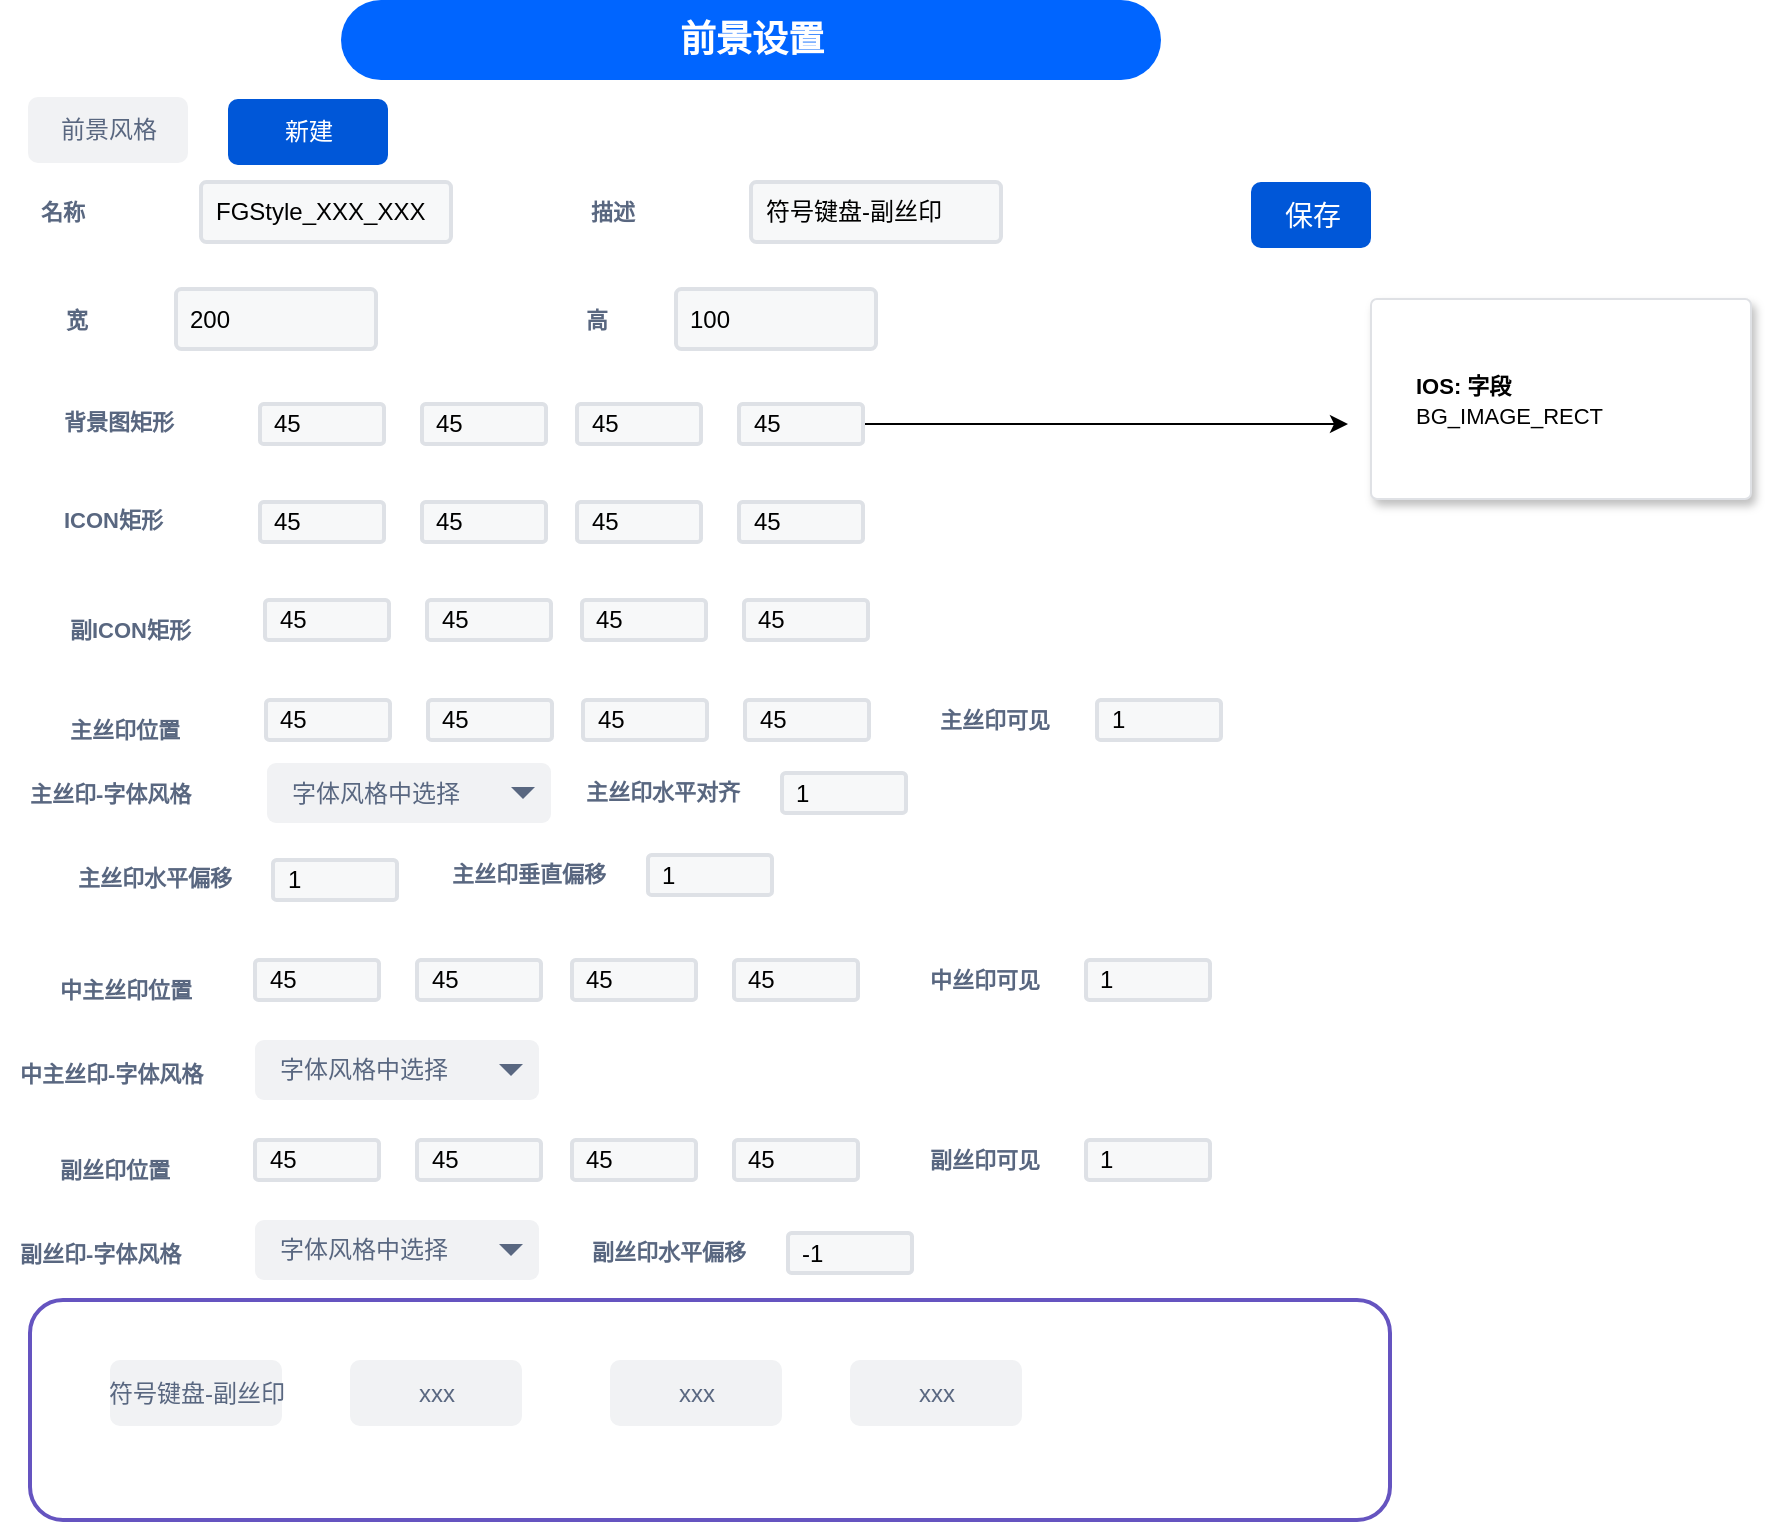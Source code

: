 <mxfile version="12.5.4" type="github">
  <diagram id="F2t0CvAlyX9msotLTjHV" name="第 1 页">
    <mxGraphModel dx="766" dy="348" grid="1" gridSize="10" guides="1" tooltips="1" connect="1" arrows="1" fold="1" page="1" pageScale="1" pageWidth="2339" pageHeight="3300" math="0" shadow="0">
      <root>
        <mxCell id="0"/>
        <mxCell id="1" parent="0"/>
        <mxCell id="jyvKhXXE0eLRTPu1VaxT-2" value="名称" style="fillColor=none;strokeColor=none;html=1;fontSize=11;fontStyle=0;align=center;fontColor=#596780;fontStyle=1;fontSize=11;labelPosition=center;verticalLabelPosition=middle;verticalAlign=middle;" parent="1" vertex="1">
          <mxGeometry x="56.5" y="106" width="60" height="20" as="geometry"/>
        </mxCell>
        <mxCell id="jyvKhXXE0eLRTPu1VaxT-3" value="FGStyle_XXX_XXX" style="rounded=1;arcSize=9;fillColor=#F7F8F9;align=left;spacingLeft=5;strokeColor=#DEE1E6;html=1;strokeWidth=2;fontSize=12" parent="1" vertex="1">
          <mxGeometry x="156.5" y="101" width="125" height="30" as="geometry"/>
        </mxCell>
        <mxCell id="jyvKhXXE0eLRTPu1VaxT-10" value="描述" style="fillColor=none;strokeColor=none;html=1;fontSize=11;fontStyle=0;align=center;fontColor=#596780;fontStyle=1;fontSize=11;labelPosition=center;verticalLabelPosition=middle;verticalAlign=middle;" parent="1" vertex="1">
          <mxGeometry x="331.5" y="106" width="60" height="20" as="geometry"/>
        </mxCell>
        <mxCell id="jyvKhXXE0eLRTPu1VaxT-11" value="符号键盘-副丝印" style="rounded=1;arcSize=9;fillColor=#F7F8F9;align=left;spacingLeft=5;strokeColor=#DEE1E6;html=1;strokeWidth=2;fontSize=12" parent="1" vertex="1">
          <mxGeometry x="431.5" y="101" width="125" height="30" as="geometry"/>
        </mxCell>
        <mxCell id="jyvKhXXE0eLRTPu1VaxT-16" value="保存" style="rounded=1;fillColor=#0057D8;strokeColor=none;fontColor=#ffffff;align=center;verticalAlign=middle;fontStyle=0;fontSize=14;html=1;shadow=0;dashed=0" parent="1" vertex="1">
          <mxGeometry x="681.5" y="101" width="60" height="33" as="geometry"/>
        </mxCell>
        <mxCell id="jyvKhXXE0eLRTPu1VaxT-18" value="" style="dashed=0;html=1;rounded=1;strokeColor=#6554C0;fontSize=12;align=center;fontStyle=1;strokeWidth=2;fontColor=#6554C0" parent="1" vertex="1">
          <mxGeometry x="71" y="660" width="680" height="110" as="geometry"/>
        </mxCell>
        <mxCell id="jyvKhXXE0eLRTPu1VaxT-24" value="符号键盘-副丝印" style="rounded=1;fillColor=#F1F2F4;strokeColor=none;html=1;fontColor=#596780;align=center;verticalAlign=middle;fontStyle=0;fontSize=12" parent="1" vertex="1">
          <mxGeometry x="111" y="690" width="86" height="33" as="geometry"/>
        </mxCell>
        <mxCell id="jyvKhXXE0eLRTPu1VaxT-25" value="xxx" style="rounded=1;fillColor=#F1F2F4;strokeColor=none;html=1;fontColor=#596780;align=center;verticalAlign=middle;fontStyle=0;fontSize=12" parent="1" vertex="1">
          <mxGeometry x="481" y="690" width="86" height="33" as="geometry"/>
        </mxCell>
        <mxCell id="jyvKhXXE0eLRTPu1VaxT-26" value="xxx" style="rounded=1;fillColor=#F1F2F4;strokeColor=none;html=1;fontColor=#596780;align=center;verticalAlign=middle;fontStyle=0;fontSize=12" parent="1" vertex="1">
          <mxGeometry x="361" y="690" width="86" height="33" as="geometry"/>
        </mxCell>
        <mxCell id="jyvKhXXE0eLRTPu1VaxT-27" value="xxx" style="rounded=1;fillColor=#F1F2F4;strokeColor=none;html=1;fontColor=#596780;align=center;verticalAlign=middle;fontStyle=0;fontSize=12" parent="1" vertex="1">
          <mxGeometry x="231" y="690" width="86" height="33" as="geometry"/>
        </mxCell>
        <mxCell id="jyvKhXXE0eLRTPu1VaxT-31" value="背景图矩形" style="fillColor=none;strokeColor=none;html=1;fontSize=11;fontStyle=0;align=left;fontColor=#596780;fontStyle=1;fontSize=11" parent="1" vertex="1">
          <mxGeometry x="86" y="211" width="60" height="20" as="geometry"/>
        </mxCell>
        <mxCell id="jyvKhXXE0eLRTPu1VaxT-32" value="45" style="rounded=1;arcSize=9;fillColor=#F7F8F9;align=left;spacingLeft=5;strokeColor=#DEE1E6;html=1;strokeWidth=2;fontSize=12" parent="1" vertex="1">
          <mxGeometry x="186" y="212" width="62" height="20" as="geometry"/>
        </mxCell>
        <mxCell id="jyvKhXXE0eLRTPu1VaxT-37" value="45" style="rounded=1;arcSize=9;fillColor=#F7F8F9;align=left;spacingLeft=5;strokeColor=#DEE1E6;html=1;strokeWidth=2;fontSize=12" parent="1" vertex="1">
          <mxGeometry x="267" y="212" width="62" height="20" as="geometry"/>
        </mxCell>
        <mxCell id="jyvKhXXE0eLRTPu1VaxT-40" value="45" style="rounded=1;arcSize=9;fillColor=#F7F8F9;align=left;spacingLeft=5;strokeColor=#DEE1E6;html=1;strokeWidth=2;fontSize=12" parent="1" vertex="1">
          <mxGeometry x="344.5" y="212" width="62" height="20" as="geometry"/>
        </mxCell>
        <mxCell id="ypBzyG_Nf_OfasAwBX5j-8" style="edgeStyle=orthogonalEdgeStyle;rounded=0;orthogonalLoop=1;jettySize=auto;html=1;" parent="1" source="jyvKhXXE0eLRTPu1VaxT-41" edge="1">
          <mxGeometry relative="1" as="geometry">
            <mxPoint x="730" y="222" as="targetPoint"/>
          </mxGeometry>
        </mxCell>
        <mxCell id="jyvKhXXE0eLRTPu1VaxT-41" value="45" style="rounded=1;arcSize=9;fillColor=#F7F8F9;align=left;spacingLeft=5;strokeColor=#DEE1E6;html=1;strokeWidth=2;fontSize=12" parent="1" vertex="1">
          <mxGeometry x="425.5" y="212" width="62" height="20" as="geometry"/>
        </mxCell>
        <mxCell id="jyvKhXXE0eLRTPu1VaxT-42" value="副ICON矩形" style="fillColor=none;strokeColor=none;html=1;fontSize=11;fontStyle=0;align=left;fontColor=#596780;fontStyle=1;fontSize=11" parent="1" vertex="1">
          <mxGeometry x="88.5" y="315" width="60" height="20" as="geometry"/>
        </mxCell>
        <mxCell id="jyvKhXXE0eLRTPu1VaxT-43" value="45" style="rounded=1;arcSize=9;fillColor=#F7F8F9;align=left;spacingLeft=5;strokeColor=#DEE1E6;html=1;strokeWidth=2;fontSize=12" parent="1" vertex="1">
          <mxGeometry x="188.5" y="310" width="62" height="20" as="geometry"/>
        </mxCell>
        <mxCell id="jyvKhXXE0eLRTPu1VaxT-44" value="45" style="rounded=1;arcSize=9;fillColor=#F7F8F9;align=left;spacingLeft=5;strokeColor=#DEE1E6;html=1;strokeWidth=2;fontSize=12" parent="1" vertex="1">
          <mxGeometry x="269.5" y="310" width="62" height="20" as="geometry"/>
        </mxCell>
        <mxCell id="jyvKhXXE0eLRTPu1VaxT-45" value="45" style="rounded=1;arcSize=9;fillColor=#F7F8F9;align=left;spacingLeft=5;strokeColor=#DEE1E6;html=1;strokeWidth=2;fontSize=12" parent="1" vertex="1">
          <mxGeometry x="347" y="310" width="62" height="20" as="geometry"/>
        </mxCell>
        <mxCell id="jyvKhXXE0eLRTPu1VaxT-46" value="45" style="rounded=1;arcSize=9;fillColor=#F7F8F9;align=left;spacingLeft=5;strokeColor=#DEE1E6;html=1;strokeWidth=2;fontSize=12" parent="1" vertex="1">
          <mxGeometry x="428" y="310" width="62" height="20" as="geometry"/>
        </mxCell>
        <mxCell id="jyvKhXXE0eLRTPu1VaxT-47" value="主丝印位置" style="fillColor=none;strokeColor=none;html=1;fontSize=11;fontStyle=0;align=left;fontColor=#596780;fontStyle=1;fontSize=11" parent="1" vertex="1">
          <mxGeometry x="89" y="365" width="60" height="20" as="geometry"/>
        </mxCell>
        <mxCell id="jyvKhXXE0eLRTPu1VaxT-48" value="45" style="rounded=1;arcSize=9;fillColor=#F7F8F9;align=left;spacingLeft=5;strokeColor=#DEE1E6;html=1;strokeWidth=2;fontSize=12" parent="1" vertex="1">
          <mxGeometry x="189" y="360" width="62" height="20" as="geometry"/>
        </mxCell>
        <mxCell id="jyvKhXXE0eLRTPu1VaxT-49" value="45" style="rounded=1;arcSize=9;fillColor=#F7F8F9;align=left;spacingLeft=5;strokeColor=#DEE1E6;html=1;strokeWidth=2;fontSize=12" parent="1" vertex="1">
          <mxGeometry x="270" y="360" width="62" height="20" as="geometry"/>
        </mxCell>
        <mxCell id="jyvKhXXE0eLRTPu1VaxT-50" value="45" style="rounded=1;arcSize=9;fillColor=#F7F8F9;align=left;spacingLeft=5;strokeColor=#DEE1E6;html=1;strokeWidth=2;fontSize=12" parent="1" vertex="1">
          <mxGeometry x="347.5" y="360" width="62" height="20" as="geometry"/>
        </mxCell>
        <mxCell id="jyvKhXXE0eLRTPu1VaxT-51" value="45" style="rounded=1;arcSize=9;fillColor=#F7F8F9;align=left;spacingLeft=5;strokeColor=#DEE1E6;html=1;strokeWidth=2;fontSize=12" parent="1" vertex="1">
          <mxGeometry x="428.5" y="360" width="62" height="20" as="geometry"/>
        </mxCell>
        <mxCell id="jyvKhXXE0eLRTPu1VaxT-52" value="主丝印-字体风格" style="fillColor=none;strokeColor=none;html=1;fontSize=11;fontStyle=0;align=left;fontColor=#596780;fontStyle=1;fontSize=11" parent="1" vertex="1">
          <mxGeometry x="69" y="396.5" width="93" height="20" as="geometry"/>
        </mxCell>
        <mxCell id="jyvKhXXE0eLRTPu1VaxT-55" value="中主丝印位置" style="fillColor=none;strokeColor=none;html=1;fontSize=11;fontStyle=0;align=left;fontColor=#596780;fontStyle=1;fontSize=11" parent="1" vertex="1">
          <mxGeometry x="83.5" y="495" width="60" height="20" as="geometry"/>
        </mxCell>
        <mxCell id="jyvKhXXE0eLRTPu1VaxT-56" value="45" style="rounded=1;arcSize=9;fillColor=#F7F8F9;align=left;spacingLeft=5;strokeColor=#DEE1E6;html=1;strokeWidth=2;fontSize=12" parent="1" vertex="1">
          <mxGeometry x="183.5" y="490" width="62" height="20" as="geometry"/>
        </mxCell>
        <mxCell id="jyvKhXXE0eLRTPu1VaxT-57" value="45" style="rounded=1;arcSize=9;fillColor=#F7F8F9;align=left;spacingLeft=5;strokeColor=#DEE1E6;html=1;strokeWidth=2;fontSize=12" parent="1" vertex="1">
          <mxGeometry x="264.5" y="490" width="62" height="20" as="geometry"/>
        </mxCell>
        <mxCell id="jyvKhXXE0eLRTPu1VaxT-58" value="45" style="rounded=1;arcSize=9;fillColor=#F7F8F9;align=left;spacingLeft=5;strokeColor=#DEE1E6;html=1;strokeWidth=2;fontSize=12" parent="1" vertex="1">
          <mxGeometry x="342" y="490" width="62" height="20" as="geometry"/>
        </mxCell>
        <mxCell id="jyvKhXXE0eLRTPu1VaxT-59" value="45" style="rounded=1;arcSize=9;fillColor=#F7F8F9;align=left;spacingLeft=5;strokeColor=#DEE1E6;html=1;strokeWidth=2;fontSize=12" parent="1" vertex="1">
          <mxGeometry x="423" y="490" width="62" height="20" as="geometry"/>
        </mxCell>
        <mxCell id="jyvKhXXE0eLRTPu1VaxT-60" value="中主丝印-字体风格" style="fillColor=none;strokeColor=none;html=1;fontSize=11;fontStyle=0;align=left;fontColor=#596780;fontStyle=1;fontSize=11" parent="1" vertex="1">
          <mxGeometry x="64" y="536.5" width="93" height="20" as="geometry"/>
        </mxCell>
        <mxCell id="jyvKhXXE0eLRTPu1VaxT-61" value="字体风格中选择" style="rounded=1;fillColor=#F1F2F4;strokeColor=none;html=1;fontColor=#596780;align=left;fontSize=12;spacingLeft=10" parent="1" vertex="1">
          <mxGeometry x="183.5" y="530" width="142" height="30" as="geometry"/>
        </mxCell>
        <mxCell id="jyvKhXXE0eLRTPu1VaxT-62" value="" style="shape=triangle;direction=south;fillColor=#596780;strokeColor=none;html=1" parent="jyvKhXXE0eLRTPu1VaxT-61" vertex="1">
          <mxGeometry x="1" y="0.5" width="12" height="6" relative="1" as="geometry">
            <mxPoint x="-20" y="-3" as="offset"/>
          </mxGeometry>
        </mxCell>
        <mxCell id="jyvKhXXE0eLRTPu1VaxT-63" value="副丝印位置" style="fillColor=none;strokeColor=none;html=1;fontSize=11;fontStyle=0;align=left;fontColor=#596780;fontStyle=1;fontSize=11" parent="1" vertex="1">
          <mxGeometry x="83.5" y="585" width="60" height="20" as="geometry"/>
        </mxCell>
        <mxCell id="jyvKhXXE0eLRTPu1VaxT-64" value="45" style="rounded=1;arcSize=9;fillColor=#F7F8F9;align=left;spacingLeft=5;strokeColor=#DEE1E6;html=1;strokeWidth=2;fontSize=12" parent="1" vertex="1">
          <mxGeometry x="183.5" y="580" width="62" height="20" as="geometry"/>
        </mxCell>
        <mxCell id="jyvKhXXE0eLRTPu1VaxT-65" value="45" style="rounded=1;arcSize=9;fillColor=#F7F8F9;align=left;spacingLeft=5;strokeColor=#DEE1E6;html=1;strokeWidth=2;fontSize=12" parent="1" vertex="1">
          <mxGeometry x="264.5" y="580" width="62" height="20" as="geometry"/>
        </mxCell>
        <mxCell id="jyvKhXXE0eLRTPu1VaxT-66" value="45" style="rounded=1;arcSize=9;fillColor=#F7F8F9;align=left;spacingLeft=5;strokeColor=#DEE1E6;html=1;strokeWidth=2;fontSize=12" parent="1" vertex="1">
          <mxGeometry x="342" y="580" width="62" height="20" as="geometry"/>
        </mxCell>
        <mxCell id="jyvKhXXE0eLRTPu1VaxT-67" value="45" style="rounded=1;arcSize=9;fillColor=#F7F8F9;align=left;spacingLeft=5;strokeColor=#DEE1E6;html=1;strokeWidth=2;fontSize=12" parent="1" vertex="1">
          <mxGeometry x="423" y="580" width="62" height="20" as="geometry"/>
        </mxCell>
        <mxCell id="jyvKhXXE0eLRTPu1VaxT-68" value="副丝印-字体风格" style="fillColor=none;strokeColor=none;html=1;fontSize=11;fontStyle=0;align=left;fontColor=#596780;fontStyle=1;fontSize=11" parent="1" vertex="1">
          <mxGeometry x="64" y="626.5" width="93" height="20" as="geometry"/>
        </mxCell>
        <mxCell id="jyvKhXXE0eLRTPu1VaxT-69" value="字体风格中选择" style="rounded=1;fillColor=#F1F2F4;strokeColor=none;html=1;fontColor=#596780;align=left;fontSize=12;spacingLeft=10" parent="1" vertex="1">
          <mxGeometry x="183.5" y="620" width="142" height="30" as="geometry"/>
        </mxCell>
        <mxCell id="jyvKhXXE0eLRTPu1VaxT-70" value="" style="shape=triangle;direction=south;fillColor=#596780;strokeColor=none;html=1" parent="jyvKhXXE0eLRTPu1VaxT-69" vertex="1">
          <mxGeometry x="1" y="0.5" width="12" height="6" relative="1" as="geometry">
            <mxPoint x="-20" y="-3" as="offset"/>
          </mxGeometry>
        </mxCell>
        <mxCell id="jyvKhXXE0eLRTPu1VaxT-71" value="字体风格中选择" style="rounded=1;fillColor=#F1F2F4;strokeColor=none;html=1;fontColor=#596780;align=left;fontSize=12;spacingLeft=10" parent="1" vertex="1">
          <mxGeometry x="189.5" y="391.5" width="142" height="30" as="geometry"/>
        </mxCell>
        <mxCell id="jyvKhXXE0eLRTPu1VaxT-72" value="" style="shape=triangle;direction=south;fillColor=#596780;strokeColor=none;html=1" parent="jyvKhXXE0eLRTPu1VaxT-71" vertex="1">
          <mxGeometry x="1" y="0.5" width="12" height="6" relative="1" as="geometry">
            <mxPoint x="-20" y="-3" as="offset"/>
          </mxGeometry>
        </mxCell>
        <mxCell id="jyvKhXXE0eLRTPu1VaxT-73" value="宽" style="fillColor=none;strokeColor=none;html=1;fontSize=11;fontStyle=0;align=center;fontColor=#596780;fontStyle=1;fontSize=11" parent="1" vertex="1">
          <mxGeometry x="64" y="159.5" width="60" height="20" as="geometry"/>
        </mxCell>
        <mxCell id="jyvKhXXE0eLRTPu1VaxT-74" value="200" style="rounded=1;arcSize=9;fillColor=#F7F8F9;align=left;spacingLeft=5;strokeColor=#DEE1E6;html=1;strokeWidth=2;fontSize=12" parent="1" vertex="1">
          <mxGeometry x="144" y="154.5" width="100" height="30" as="geometry"/>
        </mxCell>
        <mxCell id="jyvKhXXE0eLRTPu1VaxT-75" value="高" style="fillColor=none;strokeColor=none;html=1;fontSize=11;fontStyle=0;align=center;fontColor=#596780;fontStyle=1;fontSize=11" parent="1" vertex="1">
          <mxGeometry x="324" y="159.5" width="60" height="20" as="geometry"/>
        </mxCell>
        <mxCell id="jyvKhXXE0eLRTPu1VaxT-76" value="100" style="rounded=1;arcSize=9;fillColor=#F7F8F9;align=left;spacingLeft=5;strokeColor=#DEE1E6;html=1;strokeWidth=2;fontSize=12" parent="1" vertex="1">
          <mxGeometry x="394" y="154.5" width="100" height="30" as="geometry"/>
        </mxCell>
        <mxCell id="jyvKhXXE0eLRTPu1VaxT-77" value="主丝印水平对齐" style="fillColor=none;strokeColor=none;html=1;fontSize=11;fontStyle=0;align=left;fontColor=#596780;fontStyle=1;fontSize=11" parent="1" vertex="1">
          <mxGeometry x="347" y="397" width="89" height="17" as="geometry"/>
        </mxCell>
        <mxCell id="jyvKhXXE0eLRTPu1VaxT-78" value="1" style="rounded=1;arcSize=9;fillColor=#F7F8F9;align=left;spacingLeft=5;strokeColor=#DEE1E6;html=1;strokeWidth=2;fontSize=12" parent="1" vertex="1">
          <mxGeometry x="447" y="396.5" width="62" height="20" as="geometry"/>
        </mxCell>
        <mxCell id="jyvKhXXE0eLRTPu1VaxT-80" value="副丝印水平偏移" style="fillColor=none;strokeColor=none;html=1;fontSize=11;fontStyle=0;align=left;fontColor=#596780;fontStyle=1;fontSize=11" parent="1" vertex="1">
          <mxGeometry x="350" y="627" width="89" height="17" as="geometry"/>
        </mxCell>
        <mxCell id="jyvKhXXE0eLRTPu1VaxT-81" value="-1" style="rounded=1;arcSize=9;fillColor=#F7F8F9;align=left;spacingLeft=5;strokeColor=#DEE1E6;html=1;strokeWidth=2;fontSize=12" parent="1" vertex="1">
          <mxGeometry x="450" y="626.5" width="62" height="20" as="geometry"/>
        </mxCell>
        <mxCell id="jyvKhXXE0eLRTPu1VaxT-82" value="主丝印可见" style="fillColor=none;strokeColor=none;html=1;fontSize=11;fontStyle=0;align=left;fontColor=#596780;fontStyle=1;fontSize=11" parent="1" vertex="1">
          <mxGeometry x="524" y="360" width="60" height="20" as="geometry"/>
        </mxCell>
        <mxCell id="jyvKhXXE0eLRTPu1VaxT-83" value="1" style="rounded=1;arcSize=9;fillColor=#F7F8F9;align=left;spacingLeft=5;strokeColor=#DEE1E6;html=1;strokeWidth=2;fontSize=12" parent="1" vertex="1">
          <mxGeometry x="604.5" y="360" width="62" height="20" as="geometry"/>
        </mxCell>
        <mxCell id="jyvKhXXE0eLRTPu1VaxT-84" value="中丝印可见" style="fillColor=none;strokeColor=none;html=1;fontSize=11;fontStyle=0;align=left;fontColor=#596780;fontStyle=1;fontSize=11" parent="1" vertex="1">
          <mxGeometry x="518.5" y="490" width="60" height="20" as="geometry"/>
        </mxCell>
        <mxCell id="jyvKhXXE0eLRTPu1VaxT-85" value="1" style="rounded=1;arcSize=9;fillColor=#F7F8F9;align=left;spacingLeft=5;strokeColor=#DEE1E6;html=1;strokeWidth=2;fontSize=12" parent="1" vertex="1">
          <mxGeometry x="599" y="490" width="62" height="20" as="geometry"/>
        </mxCell>
        <mxCell id="jyvKhXXE0eLRTPu1VaxT-86" value="副丝印可见" style="fillColor=none;strokeColor=none;html=1;fontSize=11;fontStyle=0;align=left;fontColor=#596780;fontStyle=1;fontSize=11" parent="1" vertex="1">
          <mxGeometry x="518.5" y="580" width="60" height="20" as="geometry"/>
        </mxCell>
        <mxCell id="jyvKhXXE0eLRTPu1VaxT-87" value="1" style="rounded=1;arcSize=9;fillColor=#F7F8F9;align=left;spacingLeft=5;strokeColor=#DEE1E6;html=1;strokeWidth=2;fontSize=12" parent="1" vertex="1">
          <mxGeometry x="599" y="580" width="62" height="20" as="geometry"/>
        </mxCell>
        <mxCell id="UC3aawzpcO9CxyrHWoxz-1" value="前景设置" style="rounded=1;fillColor=#0065FF;strokeColor=none;html=1;fontColor=#ffffff;align=center;verticalAlign=middle;whiteSpace=wrap;fontSize=18;fontStyle=1;arcSize=50" parent="1" vertex="1">
          <mxGeometry x="226.5" y="10" width="410" height="40" as="geometry"/>
        </mxCell>
        <mxCell id="UC3aawzpcO9CxyrHWoxz-4" value="新建" style="rounded=1;fillColor=#0057D8;align=center;strokeColor=none;html=1;fontColor=#ffffff;fontSize=12" parent="1" vertex="1">
          <mxGeometry x="170" y="59.5" width="80" height="33" as="geometry"/>
        </mxCell>
        <mxCell id="UC3aawzpcO9CxyrHWoxz-5" value="前景风格" style="rounded=1;align=center;fillColor=#F1F2F4;strokeColor=none;html=1;fontColor=#596780;fontSize=12" parent="1" vertex="1">
          <mxGeometry x="70" y="58.5" width="80" height="33" as="geometry"/>
        </mxCell>
        <mxCell id="UC3aawzpcO9CxyrHWoxz-6" value="主丝印水平偏移" style="fillColor=none;strokeColor=none;html=1;fontSize=11;fontStyle=0;align=left;fontColor=#596780;fontStyle=1;fontSize=11" parent="1" vertex="1">
          <mxGeometry x="92.5" y="440.5" width="89" height="17" as="geometry"/>
        </mxCell>
        <mxCell id="UC3aawzpcO9CxyrHWoxz-7" value="1" style="rounded=1;arcSize=9;fillColor=#F7F8F9;align=left;spacingLeft=5;strokeColor=#DEE1E6;html=1;strokeWidth=2;fontSize=12" parent="1" vertex="1">
          <mxGeometry x="192.5" y="440" width="62" height="20" as="geometry"/>
        </mxCell>
        <mxCell id="UC3aawzpcO9CxyrHWoxz-8" value="主丝印垂直偏移" style="fillColor=none;strokeColor=none;html=1;fontSize=11;fontStyle=0;align=left;fontColor=#596780;fontStyle=1;fontSize=11" parent="1" vertex="1">
          <mxGeometry x="280" y="438" width="89" height="17" as="geometry"/>
        </mxCell>
        <mxCell id="UC3aawzpcO9CxyrHWoxz-9" value="1" style="rounded=1;arcSize=9;fillColor=#F7F8F9;align=left;spacingLeft=5;strokeColor=#DEE1E6;html=1;strokeWidth=2;fontSize=12" parent="1" vertex="1">
          <mxGeometry x="380" y="437.5" width="62" height="20" as="geometry"/>
        </mxCell>
        <mxCell id="ypBzyG_Nf_OfasAwBX5j-1" value="ICON矩形" style="fillColor=none;strokeColor=none;html=1;fontSize=11;fontStyle=0;align=left;fontColor=#596780;fontStyle=1;fontSize=11" parent="1" vertex="1">
          <mxGeometry x="86" y="260" width="60" height="20" as="geometry"/>
        </mxCell>
        <mxCell id="ypBzyG_Nf_OfasAwBX5j-2" value="45" style="rounded=1;arcSize=9;fillColor=#F7F8F9;align=left;spacingLeft=5;strokeColor=#DEE1E6;html=1;strokeWidth=2;fontSize=12" parent="1" vertex="1">
          <mxGeometry x="186" y="261" width="62" height="20" as="geometry"/>
        </mxCell>
        <mxCell id="ypBzyG_Nf_OfasAwBX5j-3" value="45" style="rounded=1;arcSize=9;fillColor=#F7F8F9;align=left;spacingLeft=5;strokeColor=#DEE1E6;html=1;strokeWidth=2;fontSize=12" parent="1" vertex="1">
          <mxGeometry x="267" y="261" width="62" height="20" as="geometry"/>
        </mxCell>
        <mxCell id="ypBzyG_Nf_OfasAwBX5j-4" value="45" style="rounded=1;arcSize=9;fillColor=#F7F8F9;align=left;spacingLeft=5;strokeColor=#DEE1E6;html=1;strokeWidth=2;fontSize=12" parent="1" vertex="1">
          <mxGeometry x="344.5" y="261" width="62" height="20" as="geometry"/>
        </mxCell>
        <mxCell id="ypBzyG_Nf_OfasAwBX5j-5" value="45" style="rounded=1;arcSize=9;fillColor=#F7F8F9;align=left;spacingLeft=5;strokeColor=#DEE1E6;html=1;strokeWidth=2;fontSize=12" parent="1" vertex="1">
          <mxGeometry x="425.5" y="261" width="62" height="20" as="geometry"/>
        </mxCell>
        <mxCell id="ypBzyG_Nf_OfasAwBX5j-6" value="&lt;font style=&quot;font-size: 11px&quot;&gt;&lt;b&gt;IOS: 字段&lt;br&gt;&lt;/b&gt;&lt;span lang=&quot;EN-US&quot;&gt;BG_IMAGE_RECT&lt;/span&gt;&lt;/font&gt;&lt;b&gt;&lt;br&gt;&lt;/b&gt;" style="rounded=1;arcSize=3;fillColor=#ffffff;strokeColor=#DFE1E5;strokeWidth=1;shadow=1;align=left;html=1;whiteSpace=wrap;spacingLeft=20;spacingRight=20;fontSize=12" parent="1" vertex="1">
          <mxGeometry x="741.5" y="159.5" width="190" height="100" as="geometry"/>
        </mxCell>
      </root>
    </mxGraphModel>
  </diagram>
</mxfile>
